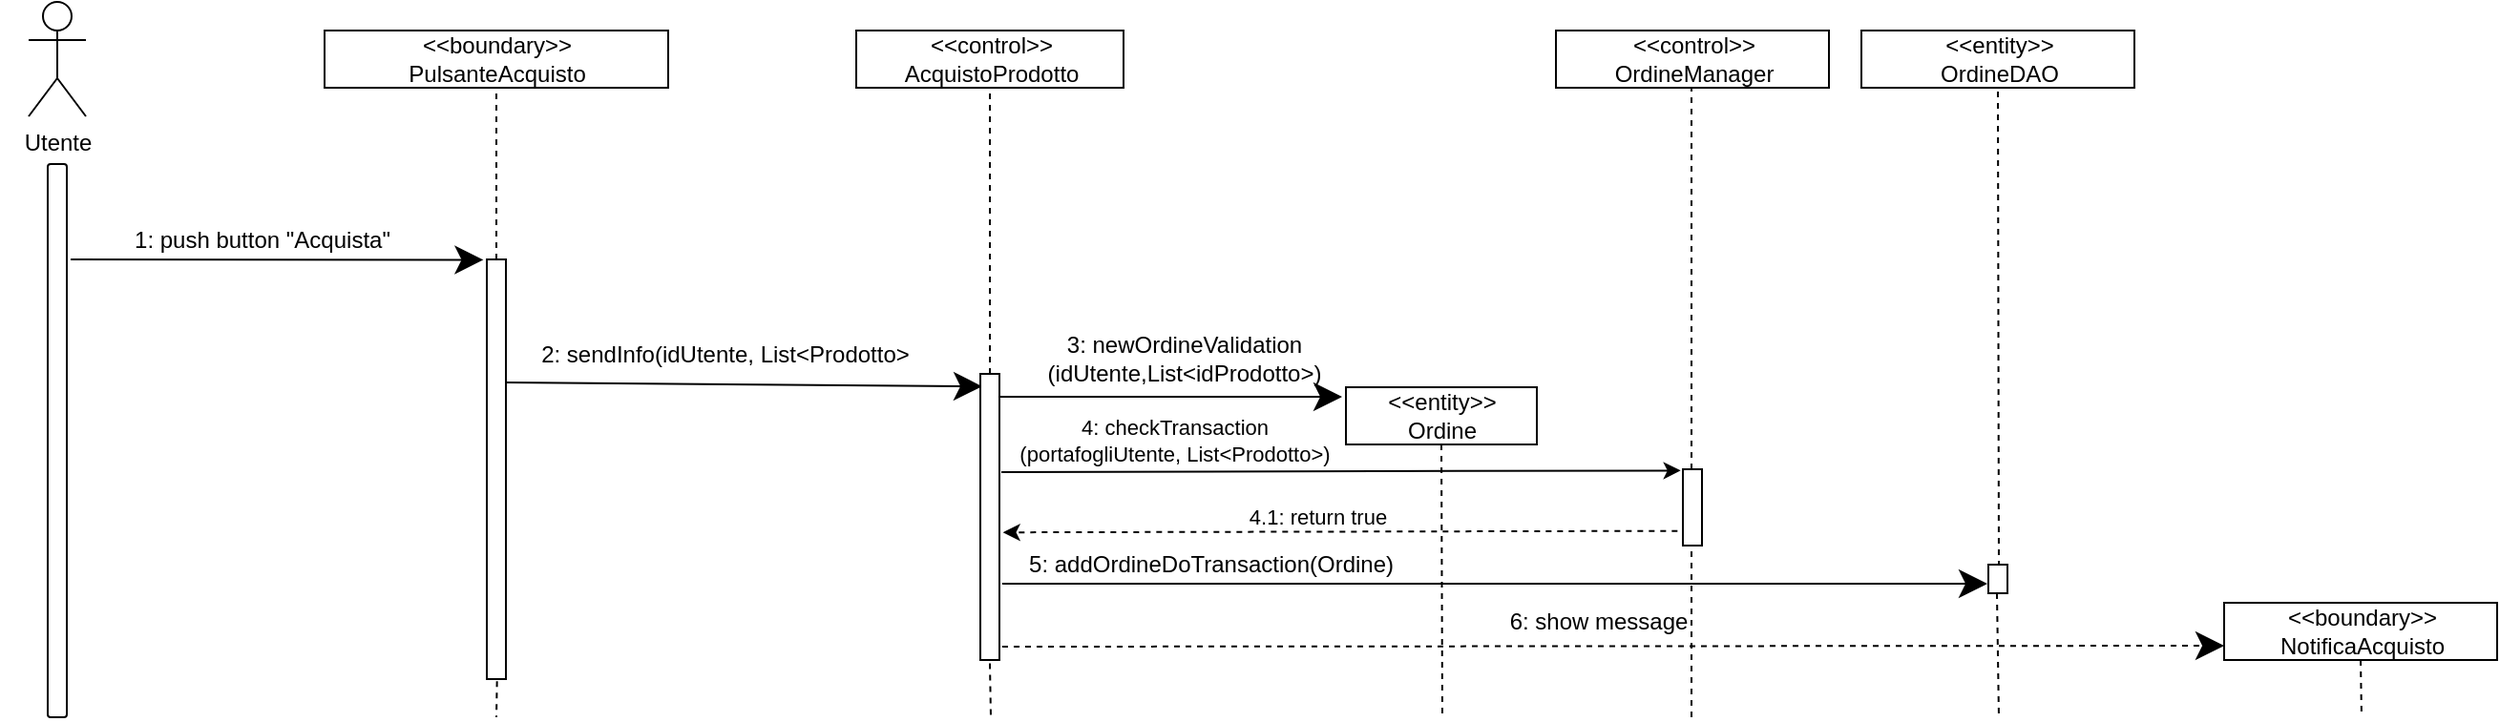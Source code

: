 <mxfile version="13.9.9" type="device"><diagram id="lo4rQGWEZj-jbZf-0vPG" name="Page-1"><mxGraphModel dx="788" dy="531" grid="1" gridSize="10" guides="1" tooltips="1" connect="1" arrows="1" fold="1" page="1" pageScale="1" pageWidth="827" pageHeight="1169" math="0" shadow="0"><root><mxCell id="0"/><mxCell id="1" parent="0"/><mxCell id="CcJ4rSHBO9rAn4vY1qrG-1" value="Utente" style="shape=umlActor;verticalLabelPosition=bottom;verticalAlign=top;html=1;outlineConnect=0;" parent="1" vertex="1"><mxGeometry x="240" y="45" width="30" height="60" as="geometry"/></mxCell><mxCell id="CcJ4rSHBO9rAn4vY1qrG-6" value="" style="html=1;points=[];perimeter=orthogonalPerimeter;rounded=1;" parent="1" vertex="1"><mxGeometry x="250" y="130" width="10" height="290" as="geometry"/></mxCell><mxCell id="CcJ4rSHBO9rAn4vY1qrG-9" value="&lt;div&gt;&amp;lt;&amp;lt;boundary&amp;gt;&amp;gt;&lt;/div&gt;&lt;div&gt;PulsanteAcquisto&lt;br&gt;&lt;/div&gt;" style="html=1;rounded=0;" parent="1" vertex="1"><mxGeometry x="395" y="60" width="180" height="30" as="geometry"/></mxCell><mxCell id="CcJ4rSHBO9rAn4vY1qrG-11" value="" style="edgeStyle=orthogonalEdgeStyle;rounded=0;orthogonalLoop=1;jettySize=auto;html=1;strokeColor=none;" parent="1" source="CcJ4rSHBO9rAn4vY1qrG-10" target="CcJ4rSHBO9rAn4vY1qrG-9" edge="1"><mxGeometry relative="1" as="geometry"/></mxCell><mxCell id="CcJ4rSHBO9rAn4vY1qrG-12" value="" style="edgeStyle=orthogonalEdgeStyle;orthogonalLoop=1;jettySize=auto;html=1;strokeColor=#000000;rounded=0;dashed=1;endArrow=none;endFill=0;" parent="1" source="CcJ4rSHBO9rAn4vY1qrG-10" target="CcJ4rSHBO9rAn4vY1qrG-9" edge="1"><mxGeometry relative="1" as="geometry"/></mxCell><mxCell id="CcJ4rSHBO9rAn4vY1qrG-19" value="" style="edgeStyle=orthogonalEdgeStyle;rounded=0;orthogonalLoop=1;jettySize=auto;html=1;dashed=1;endArrow=none;endFill=0;strokeColor=#000000;exitX=0.533;exitY=1.005;exitDx=0;exitDy=0;exitPerimeter=0;" parent="1" source="CcJ4rSHBO9rAn4vY1qrG-10" edge="1"><mxGeometry relative="1" as="geometry"><mxPoint x="485" y="420" as="targetPoint"/></mxGeometry></mxCell><mxCell id="CcJ4rSHBO9rAn4vY1qrG-10" value="" style="html=1;points=[];perimeter=orthogonalPerimeter;rounded=0;arcSize=50;" parent="1" vertex="1"><mxGeometry x="480" y="180" width="10" height="220" as="geometry"/></mxCell><mxCell id="CcJ4rSHBO9rAn4vY1qrG-20" value="&lt;div&gt;&amp;lt;&amp;lt;control&amp;gt;&amp;gt;&lt;/div&gt;AcquistoProdotto" style="html=1;rounded=0;" parent="1" vertex="1"><mxGeometry x="673.5" y="60" width="140" height="30" as="geometry"/></mxCell><mxCell id="CcJ4rSHBO9rAn4vY1qrG-21" value="&lt;div&gt;&amp;lt;&amp;lt;boundary&amp;gt;&amp;gt;&lt;/div&gt;&lt;div&gt;NotificaAcquisto&lt;br&gt;&lt;/div&gt;" style="html=1;rounded=0;" parent="1" vertex="1"><mxGeometry x="1390" y="360" width="143" height="30" as="geometry"/></mxCell><mxCell id="CcJ4rSHBO9rAn4vY1qrG-27" value="" style="endArrow=classic;endFill=1;endSize=12;html=1;strokeColor=#000000;rounded=1;entryX=-0.18;entryY=0.001;entryDx=0;entryDy=0;entryPerimeter=0;" parent="1" target="CcJ4rSHBO9rAn4vY1qrG-10" edge="1"><mxGeometry width="160" relative="1" as="geometry"><mxPoint x="262" y="180" as="sourcePoint"/><mxPoint x="440" y="180" as="targetPoint"/></mxGeometry></mxCell><mxCell id="CcJ4rSHBO9rAn4vY1qrG-28" value="1: push button &quot;Acquista&quot;" style="text;html=1;strokeColor=none;fillColor=none;align=center;verticalAlign=middle;whiteSpace=wrap;rounded=0;dashed=1;" parent="1" vertex="1"><mxGeometry x="225" y="160" width="275" height="20" as="geometry"/></mxCell><mxCell id="CcJ4rSHBO9rAn4vY1qrG-31" value="" style="endArrow=classic;endFill=1;endSize=12;html=1;strokeColor=#000000;rounded=1;entryX=0.1;entryY=0.044;entryDx=0;entryDy=0;entryPerimeter=0;" parent="1" target="CcJ4rSHBO9rAn4vY1qrG-32" edge="1"><mxGeometry width="160" relative="1" as="geometry"><mxPoint x="490" y="244.5" as="sourcePoint"/><mxPoint x="670" y="244.5" as="targetPoint"/></mxGeometry></mxCell><mxCell id="CcJ4rSHBO9rAn4vY1qrG-44" value="" style="endArrow=none;html=1;dashed=1;strokeColor=#000000;entryX=0.5;entryY=1;entryDx=0;entryDy=0;" parent="1" source="CcJ4rSHBO9rAn4vY1qrG-32" target="CcJ4rSHBO9rAn4vY1qrG-20" edge="1"><mxGeometry width="50" height="50" relative="1" as="geometry"><mxPoint x="655" y="230" as="sourcePoint"/><mxPoint x="610" y="180" as="targetPoint"/></mxGeometry></mxCell><mxCell id="CcJ4rSHBO9rAn4vY1qrG-51" value="" style="endArrow=none;html=1;dashed=1;strokeColor=#000000;exitX=0.5;exitY=1.012;exitDx=0;exitDy=0;exitPerimeter=0;" parent="1" source="CcJ4rSHBO9rAn4vY1qrG-32" edge="1"><mxGeometry width="50" height="50" relative="1" as="geometry"><mxPoint x="670" y="320" as="sourcePoint"/><mxPoint x="744" y="420" as="targetPoint"/></mxGeometry></mxCell><mxCell id="MaDgwZRoLFrVz0o0WALn-1" value="&lt;div&gt;&amp;lt;&amp;lt;entity&amp;gt;&amp;gt;&lt;/div&gt;&lt;div&gt;Ordine&lt;br&gt;&lt;/div&gt;" style="html=1;rounded=0;" parent="1" vertex="1"><mxGeometry x="930" y="247" width="100" height="30" as="geometry"/></mxCell><mxCell id="MaDgwZRoLFrVz0o0WALn-7" style="edgeStyle=orthogonalEdgeStyle;rounded=0;orthogonalLoop=1;jettySize=auto;html=1;exitX=0.5;exitY=1;exitDx=0;exitDy=0;endArrow=classic;endFill=1;" parent="1" source="CcJ4rSHBO9rAn4vY1qrG-21" target="CcJ4rSHBO9rAn4vY1qrG-21" edge="1"><mxGeometry relative="1" as="geometry"/></mxCell><mxCell id="MaDgwZRoLFrVz0o0WALn-8" value="" style="endArrow=classic;endFill=1;endSize=12;html=1;strokeColor=#000000;rounded=1;dashed=1;entryX=0;entryY=0.75;entryDx=0;entryDy=0;" parent="1" target="CcJ4rSHBO9rAn4vY1qrG-21" edge="1"><mxGeometry width="160" relative="1" as="geometry"><mxPoint x="750" y="383" as="sourcePoint"/><mxPoint x="1305" y="387" as="targetPoint"/><Array as="points"/></mxGeometry></mxCell><mxCell id="MaDgwZRoLFrVz0o0WALn-9" value="6: show message" style="text;html=1;align=center;verticalAlign=middle;resizable=0;points=[];autosize=1;" parent="1" vertex="1"><mxGeometry x="1006.5" y="360" width="110" height="20" as="geometry"/></mxCell><mxCell id="CcJ4rSHBO9rAn4vY1qrG-48" value="2: sendInfo(idUtente, List&amp;lt;Prodotto&amp;gt;" style="text;html=1;strokeColor=none;fillColor=none;align=center;verticalAlign=middle;whiteSpace=wrap;rounded=0;dashed=1;" parent="1" vertex="1"><mxGeometry x="480" y="220" width="250" height="20" as="geometry"/></mxCell><mxCell id="yD7RQ8nKyKO5o9sPig0v-1" value="" style="endArrow=classic;endFill=1;endSize=12;html=1;strokeColor=#000000;rounded=1;exitX=0.902;exitY=0.08;exitDx=0;exitDy=0;exitPerimeter=0;" parent="1" edge="1" source="CcJ4rSHBO9rAn4vY1qrG-32"><mxGeometry width="160" relative="1" as="geometry"><mxPoint x="700" y="252" as="sourcePoint"/><mxPoint x="928" y="252" as="targetPoint"/><Array as="points"/></mxGeometry></mxCell><mxCell id="CcJ4rSHBO9rAn4vY1qrG-32" value="" style="html=1;points=[];perimeter=orthogonalPerimeter;rounded=0;arcSize=50;" parent="1" vertex="1"><mxGeometry x="738.5" y="240" width="10" height="150" as="geometry"/></mxCell><mxCell id="qUzg5jS_PjWGw9Fjg8e6-4" value="" style="endArrow=none;html=1;dashed=1;strokeColor=#000000;exitX=0.5;exitY=1;exitDx=0;exitDy=0;" parent="1" source="MaDgwZRoLFrVz0o0WALn-1" edge="1"><mxGeometry width="50" height="50" relative="1" as="geometry"><mxPoint x="980.0" y="320" as="sourcePoint"/><mxPoint x="980.5" y="420" as="targetPoint"/></mxGeometry></mxCell><mxCell id="qUzg5jS_PjWGw9Fjg8e6-5" value="3: newOrdineValidation&lt;br&gt;(idUtente,List&amp;lt;idProdotto&amp;gt;)" style="text;html=1;align=center;verticalAlign=middle;resizable=0;points=[];autosize=1;" parent="1" vertex="1"><mxGeometry x="765" y="217" width="160" height="30" as="geometry"/></mxCell><mxCell id="qUzg5jS_PjWGw9Fjg8e6-8" value="" style="endArrow=none;html=1;dashed=1;strokeColor=#000000;exitX=0.5;exitY=1;exitDx=0;exitDy=0;" parent="1" source="CcJ4rSHBO9rAn4vY1qrG-21" edge="1"><mxGeometry width="50" height="50" relative="1" as="geometry"><mxPoint x="1312" y="400" as="sourcePoint"/><mxPoint x="1462" y="420" as="targetPoint"/></mxGeometry></mxCell><mxCell id="qUzg5jS_PjWGw9Fjg8e6-11" value="&lt;div&gt;&amp;lt;&amp;lt;entity&amp;gt;&amp;gt;&lt;/div&gt;&lt;div&gt;OrdineDAO&lt;br&gt;&lt;/div&gt;" style="html=1;rounded=0;" parent="1" vertex="1"><mxGeometry x="1200" y="60" width="143" height="30" as="geometry"/></mxCell><mxCell id="qUzg5jS_PjWGw9Fjg8e6-17" value="" style="endArrow=classic;endFill=1;endSize=12;html=1;strokeColor=#000000;rounded=1;entryX=-0.05;entryY=0.667;entryDx=0;entryDy=0;entryPerimeter=0;" parent="1" target="qUzg5jS_PjWGw9Fjg8e6-12" edge="1"><mxGeometry width="160" relative="1" as="geometry"><mxPoint x="750" y="350" as="sourcePoint"/><mxPoint x="1130" y="340" as="targetPoint"/><Array as="points"/></mxGeometry></mxCell><mxCell id="qUzg5jS_PjWGw9Fjg8e6-19" value="5: addOrdineDoTransaction(Ordine)" style="text;html=1;align=center;verticalAlign=middle;resizable=0;points=[];autosize=1;" parent="1" vertex="1"><mxGeometry x="753.5" y="330" width="210" height="20" as="geometry"/></mxCell><mxCell id="qUzg5jS_PjWGw9Fjg8e6-20" value="" style="endArrow=none;html=1;dashed=1;strokeColor=#000000;" parent="1" edge="1"><mxGeometry width="50" height="50" relative="1" as="geometry"><mxPoint x="1312" y="380" as="sourcePoint"/><mxPoint x="1312" y="380" as="targetPoint"/></mxGeometry></mxCell><mxCell id="qUzg5jS_PjWGw9Fjg8e6-21" value="" style="endArrow=none;html=1;dashed=1;strokeColor=#000000;exitX=0.55;exitY=0.067;exitDx=0;exitDy=0;exitPerimeter=0;" parent="1" source="qUzg5jS_PjWGw9Fjg8e6-12" edge="1"><mxGeometry width="50" height="50" relative="1" as="geometry"><mxPoint x="1271.5" y="347.5" as="sourcePoint"/><mxPoint x="1271.5" y="90" as="targetPoint"/><Array as="points"/></mxGeometry></mxCell><mxCell id="qUzg5jS_PjWGw9Fjg8e6-22" value="" style="endArrow=none;html=1;dashed=1;strokeColor=#000000;exitX=0.65;exitY=1;exitDx=0;exitDy=0;exitPerimeter=0;" parent="1" edge="1"><mxGeometry width="50" height="50" relative="1" as="geometry"><mxPoint x="1271" y="355" as="sourcePoint"/><mxPoint x="1272" y="420" as="targetPoint"/></mxGeometry></mxCell><mxCell id="qUzg5jS_PjWGw9Fjg8e6-12" value="" style="html=1;points=[];perimeter=orthogonalPerimeter;rounded=0;arcSize=50;" parent="1" vertex="1"><mxGeometry x="1266.5" y="340" width="10" height="15" as="geometry"/></mxCell><mxCell id="2vt92T6ptzS6wM8UoXgW-3" value="" style="endArrow=none;html=1;dashed=1;strokeColor=#000000;exitX=0.55;exitY=0.067;exitDx=0;exitDy=0;exitPerimeter=0;" edge="1" parent="1" target="qUzg5jS_PjWGw9Fjg8e6-12"><mxGeometry width="50" height="50" relative="1" as="geometry"><mxPoint x="1271.5" y="347.5" as="sourcePoint"/><mxPoint x="1271.5" y="90" as="targetPoint"/><Array as="points"/></mxGeometry></mxCell><mxCell id="2vt92T6ptzS6wM8UoXgW-4" value="&lt;div&gt;&amp;lt;&amp;lt;control&amp;gt;&amp;gt;&lt;/div&gt;&lt;div&gt;OrdineManager&lt;br&gt;&lt;/div&gt;" style="html=1;rounded=0;" vertex="1" parent="1"><mxGeometry x="1040" y="60" width="143" height="30" as="geometry"/></mxCell><mxCell id="2vt92T6ptzS6wM8UoXgW-5" value="" style="endArrow=none;html=1;dashed=1;strokeColor=#000000;" edge="1" parent="1" source="2vt92T6ptzS6wM8UoXgW-6"><mxGeometry width="50" height="50" relative="1" as="geometry"><mxPoint x="1111" y="420" as="sourcePoint"/><mxPoint x="1111" y="90" as="targetPoint"/><Array as="points"/></mxGeometry></mxCell><mxCell id="2vt92T6ptzS6wM8UoXgW-6" value="" style="html=1;points=[];perimeter=orthogonalPerimeter;rounded=0;arcSize=50;" vertex="1" parent="1"><mxGeometry x="1106.5" y="290" width="10" height="40" as="geometry"/></mxCell><mxCell id="2vt92T6ptzS6wM8UoXgW-7" value="" style="endArrow=none;html=1;dashed=1;strokeColor=#000000;" edge="1" parent="1" target="2vt92T6ptzS6wM8UoXgW-6"><mxGeometry width="50" height="50" relative="1" as="geometry"><mxPoint x="1111" y="420" as="sourcePoint"/><mxPoint x="1111" y="90" as="targetPoint"/><Array as="points"/></mxGeometry></mxCell><mxCell id="2vt92T6ptzS6wM8UoXgW-8" value="" style="endArrow=classic;html=1;exitX=1.1;exitY=0.343;exitDx=0;exitDy=0;exitPerimeter=0;entryX=-0.117;entryY=0.017;entryDx=0;entryDy=0;entryPerimeter=0;" edge="1" parent="1" source="CcJ4rSHBO9rAn4vY1qrG-32" target="2vt92T6ptzS6wM8UoXgW-6"><mxGeometry width="50" height="50" relative="1" as="geometry"><mxPoint x="1030" y="340" as="sourcePoint"/><mxPoint x="1080" y="290" as="targetPoint"/></mxGeometry></mxCell><mxCell id="2vt92T6ptzS6wM8UoXgW-10" value="4: checkTransaction&lt;br&gt;(portafogliUtente, List&amp;lt;Prodotto&amp;gt;)" style="edgeLabel;html=1;align=center;verticalAlign=middle;resizable=0;points=[];" vertex="1" connectable="0" parent="2vt92T6ptzS6wM8UoXgW-8"><mxGeometry x="-0.602" y="-1" relative="1" as="geometry"><mxPoint x="19.66" y="-17.3" as="offset"/></mxGeometry></mxCell><mxCell id="2vt92T6ptzS6wM8UoXgW-9" value="" style="endArrow=classic;html=1;exitX=-0.283;exitY=0.808;exitDx=0;exitDy=0;exitPerimeter=0;entryX=1.183;entryY=0.554;entryDx=0;entryDy=0;entryPerimeter=0;dashed=1;" edge="1" parent="1" source="2vt92T6ptzS6wM8UoXgW-6" target="CcJ4rSHBO9rAn4vY1qrG-32"><mxGeometry width="50" height="50" relative="1" as="geometry"><mxPoint x="1030" y="340" as="sourcePoint"/><mxPoint x="1080" y="290" as="targetPoint"/></mxGeometry></mxCell><mxCell id="2vt92T6ptzS6wM8UoXgW-11" value="4.1: return true" style="edgeLabel;html=1;align=center;verticalAlign=middle;resizable=0;points=[];" vertex="1" connectable="0" parent="2vt92T6ptzS6wM8UoXgW-9"><mxGeometry x="0.061" relative="1" as="geometry"><mxPoint x="-1.08" y="-7.73" as="offset"/></mxGeometry></mxCell></root></mxGraphModel></diagram></mxfile>